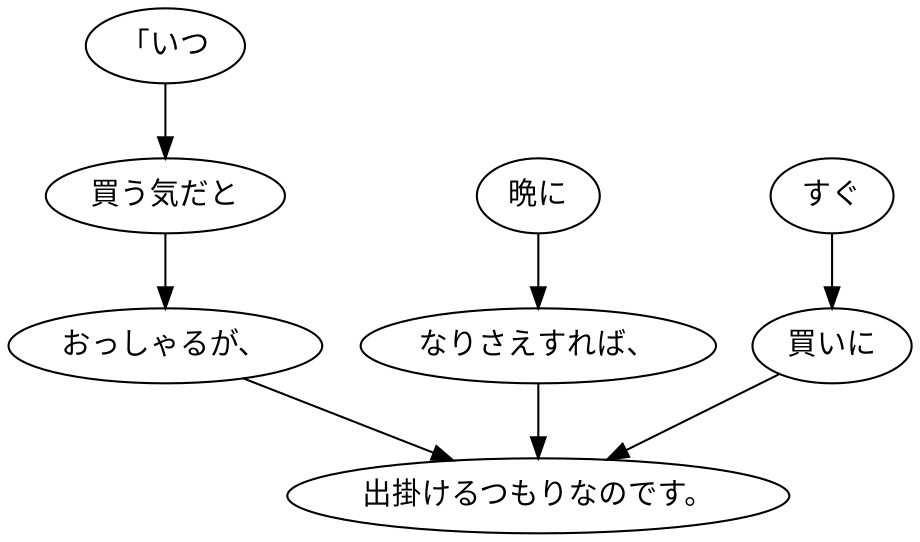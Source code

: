 digraph graph7988 {
	node0 [label="「いつ"];
	node1 [label="買う気だと"];
	node2 [label="おっしゃるが、"];
	node3 [label="晩に"];
	node4 [label="なりさえすれば、"];
	node5 [label="すぐ"];
	node6 [label="買いに"];
	node7 [label="出掛けるつもりなのです。"];
	node0 -> node1;
	node1 -> node2;
	node2 -> node7;
	node3 -> node4;
	node4 -> node7;
	node5 -> node6;
	node6 -> node7;
}
